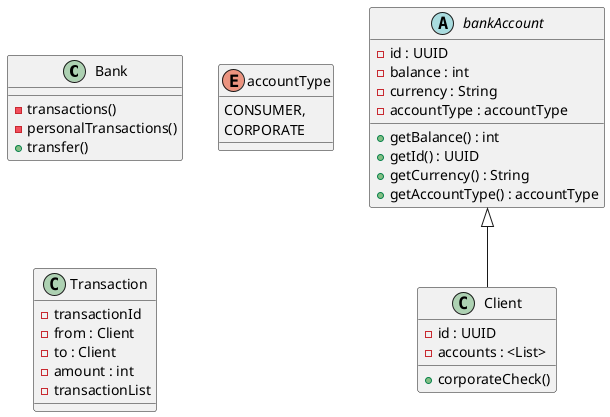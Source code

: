 @startuml
class Bank{
-transactions()
-personalTransactions()
+transfer()
}

enum accountType{
CONSUMER,
CORPORATE
}

class Client extends bankAccount{
-id : UUID
-accounts : <List>
+corporateCheck()
}

abstract class bankAccount{
-id : UUID
-balance : int
-currency : String
-accountType : accountType
+getBalance() : int
+getId() : UUID
+getCurrency() : String
+getAccountType() : accountType
}

class Transaction{
-transactionId
-from : Client
-to : Client
-amount : int
-transactionList
}
@enduml